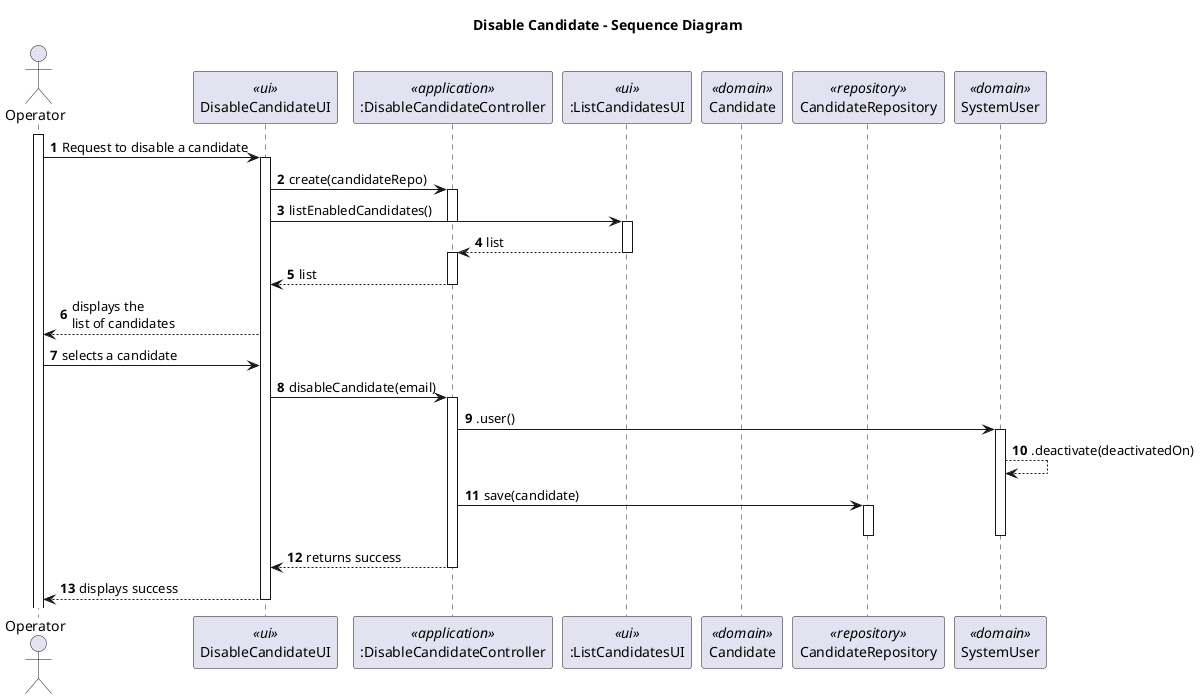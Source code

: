 @startuml

title Disable Candidate - Sequence Diagram

autonumber
actor Operator as ADM
participant "DisableCandidateUI" as UI <<ui>>
participant ":DisableCandidateController" as CTRL <<application>>
participant ":ListCandidatesUI" as LUI <<ui>>
participant "Candidate" as User <<domain>>
participant "CandidateRepository" as REPO <<repository>>
participant "SystemUser" as SYS <<domain>>

activate ADM
ADM-> UI : Request to disable a candidate
activate UI
UI -> CTRL : create(candidateRepo)
activate CTRL
UI -> LUI: listEnabledCandidates()
deactivate CTRL
activate LUI
LUI-->CTRL: list
deactivate LUI
activate CTRL
CTRL-->UI:list
deactivate CTRL
UI --> ADM : displays the \nlist of candidates
deactivate LUI
ADM -> UI : selects a candidate
UI -> CTRL : disableCandidate(email)
activate CTRL
CTRL->SYS :.user()
activate SYS
SYS-->SYS:.deactivate(deactivatedOn)
CTRL->REPO : save(candidate)
activate REPO
deactivate SYS
deactivate REPO
CTRL --> UI : returns success
deactivate CTRL
UI --> ADM : displays success
deactivate UI


@enduml
